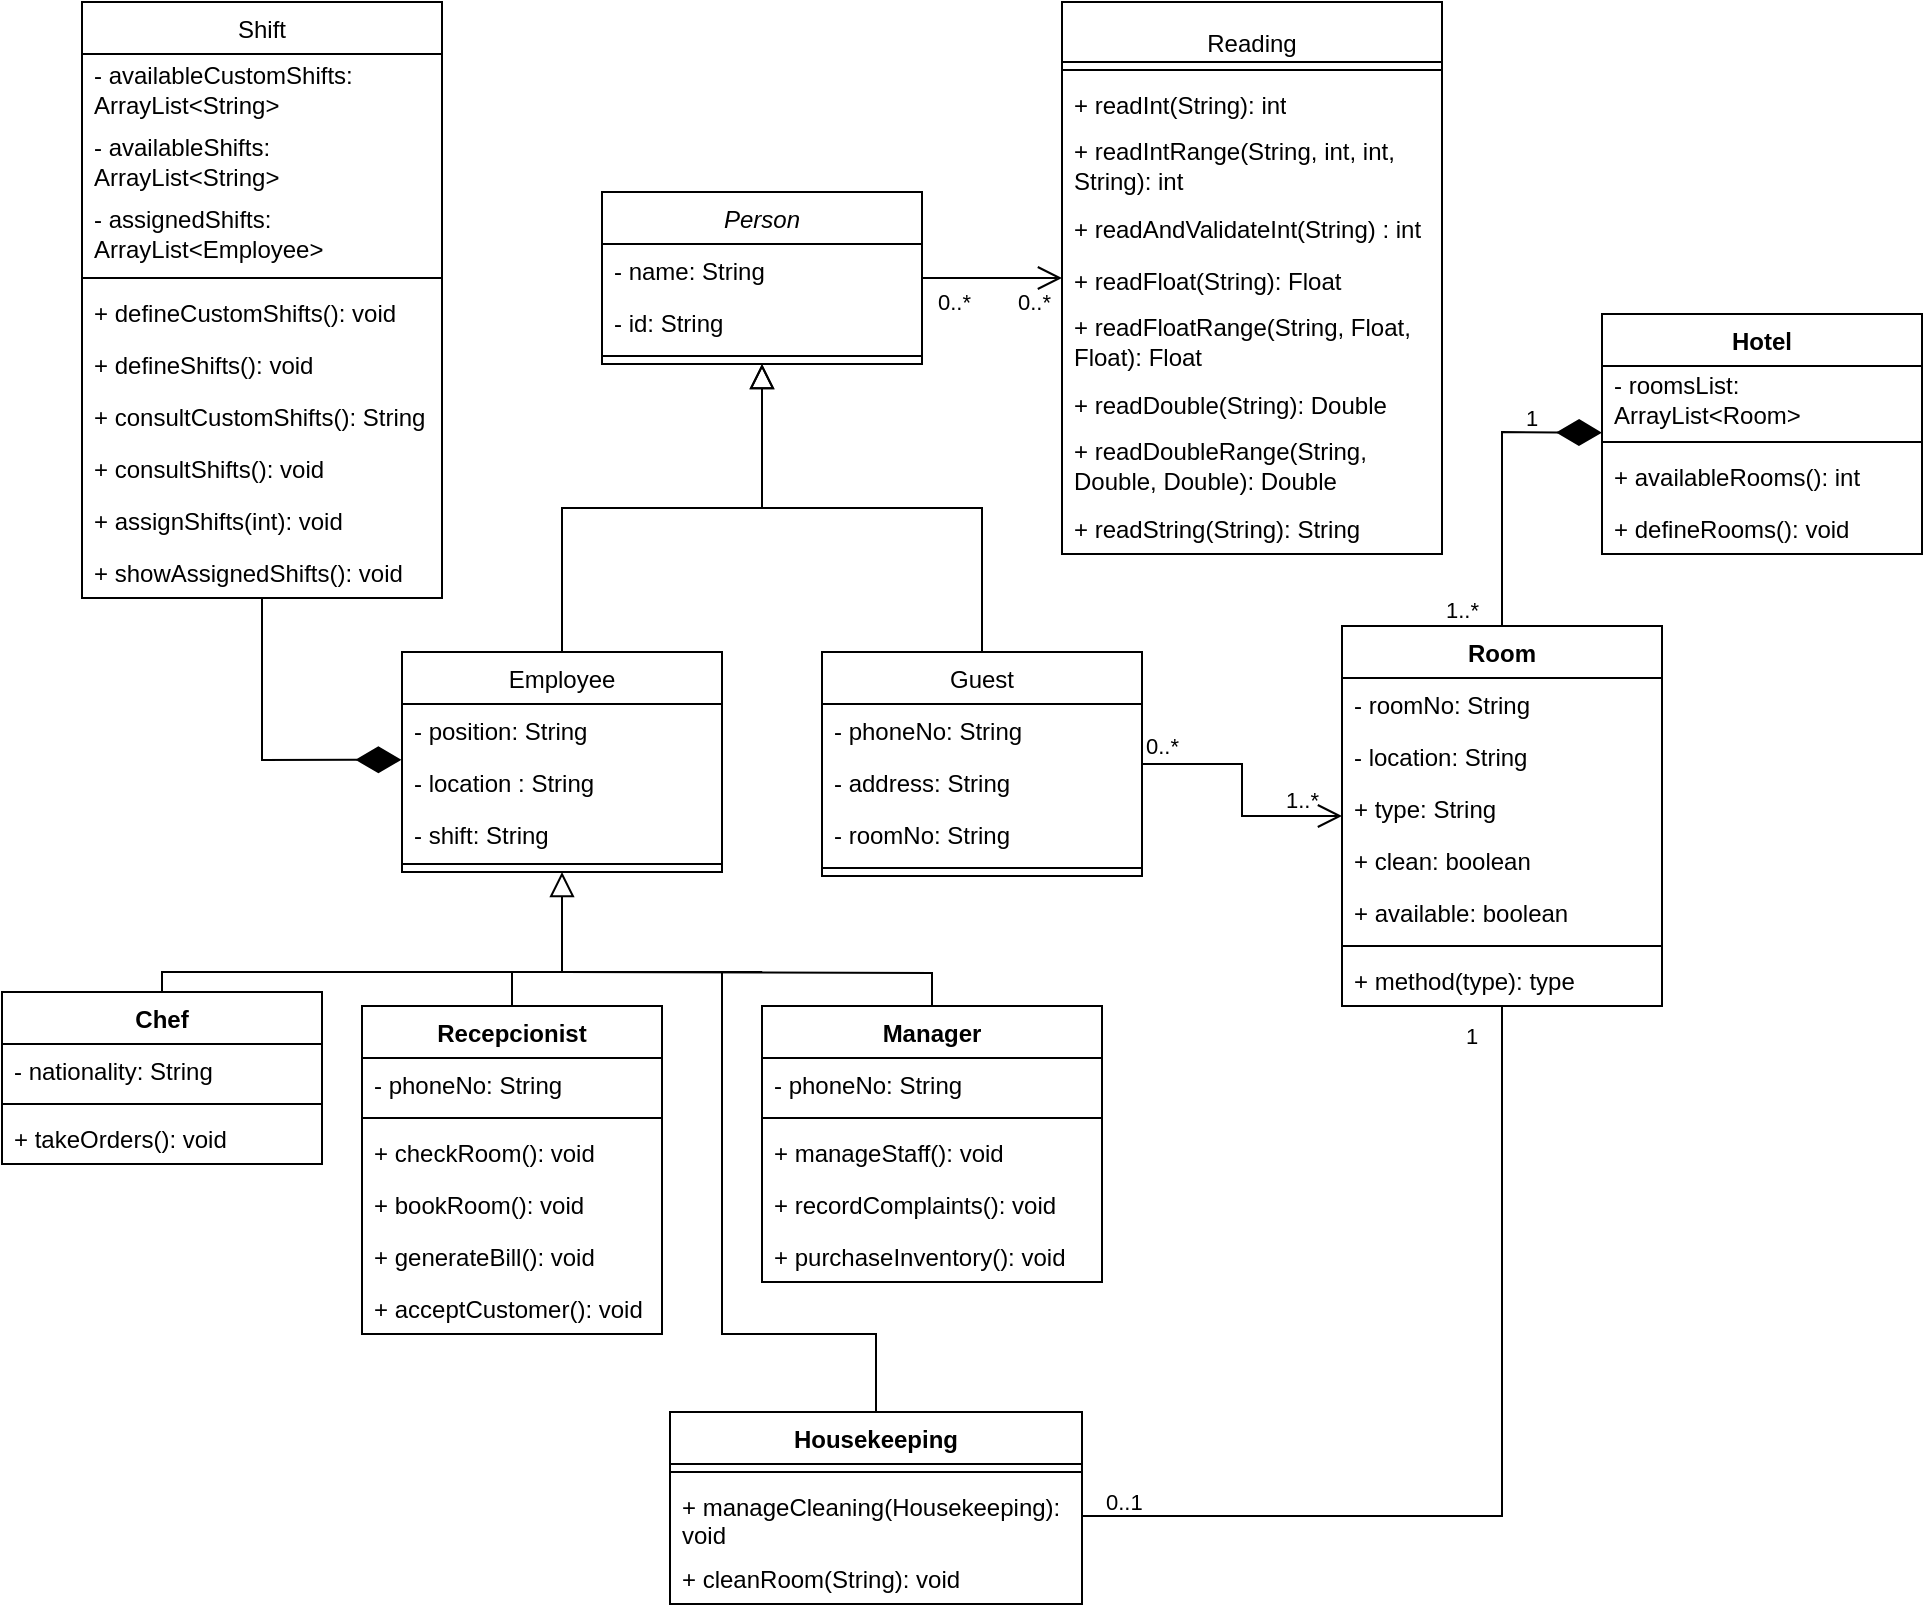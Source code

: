 <mxfile version="24.1.0" type="device">
  <diagram id="C5RBs43oDa-KdzZeNtuy" name="Page-1">
    <mxGraphModel dx="1627" dy="329" grid="1" gridSize="10" guides="1" tooltips="1" connect="1" arrows="1" fold="1" page="1" pageScale="1" pageWidth="827" pageHeight="1169" math="0" shadow="0">
      <root>
        <mxCell id="WIyWlLk6GJQsqaUBKTNV-0" />
        <mxCell id="WIyWlLk6GJQsqaUBKTNV-1" parent="WIyWlLk6GJQsqaUBKTNV-0" />
        <mxCell id="rKdaXFloPdclXVX59-gg-88" style="edgeStyle=orthogonalEdgeStyle;rounded=0;orthogonalLoop=1;jettySize=auto;html=1;endArrow=open;endFill=0;startSize=0;endSize=10;" parent="WIyWlLk6GJQsqaUBKTNV-1" source="zkfFHV4jXpPFQw0GAbJ--0" target="rKdaXFloPdclXVX59-gg-0" edge="1">
          <mxGeometry relative="1" as="geometry" />
        </mxCell>
        <mxCell id="zkfFHV4jXpPFQw0GAbJ--0" value="Person" style="swimlane;fontStyle=2;align=center;verticalAlign=top;childLayout=stackLayout;horizontal=1;startSize=26;horizontalStack=0;resizeParent=1;resizeLast=0;collapsible=1;marginBottom=0;rounded=0;shadow=0;strokeWidth=1;" parent="WIyWlLk6GJQsqaUBKTNV-1" vertex="1">
          <mxGeometry x="220" y="130" width="160" height="86" as="geometry">
            <mxRectangle x="230" y="140" width="160" height="26" as="alternateBounds" />
          </mxGeometry>
        </mxCell>
        <mxCell id="zkfFHV4jXpPFQw0GAbJ--1" value="- name: String" style="text;align=left;verticalAlign=top;spacingLeft=4;spacingRight=4;overflow=hidden;rotatable=0;points=[[0,0.5],[1,0.5]];portConstraint=eastwest;" parent="zkfFHV4jXpPFQw0GAbJ--0" vertex="1">
          <mxGeometry y="26" width="160" height="26" as="geometry" />
        </mxCell>
        <mxCell id="zkfFHV4jXpPFQw0GAbJ--2" value="- id: String" style="text;align=left;verticalAlign=top;spacingLeft=4;spacingRight=4;overflow=hidden;rotatable=0;points=[[0,0.5],[1,0.5]];portConstraint=eastwest;rounded=0;shadow=0;html=0;" parent="zkfFHV4jXpPFQw0GAbJ--0" vertex="1">
          <mxGeometry y="52" width="160" height="26" as="geometry" />
        </mxCell>
        <mxCell id="zkfFHV4jXpPFQw0GAbJ--4" value="" style="line;html=1;strokeWidth=1;align=left;verticalAlign=middle;spacingTop=-1;spacingLeft=3;spacingRight=3;rotatable=0;labelPosition=right;points=[];portConstraint=eastwest;" parent="zkfFHV4jXpPFQw0GAbJ--0" vertex="1">
          <mxGeometry y="78" width="160" height="8" as="geometry" />
        </mxCell>
        <mxCell id="zkfFHV4jXpPFQw0GAbJ--6" value="Employee" style="swimlane;fontStyle=0;align=center;verticalAlign=top;childLayout=stackLayout;horizontal=1;startSize=26;horizontalStack=0;resizeParent=1;resizeLast=0;collapsible=1;marginBottom=0;rounded=0;shadow=0;strokeWidth=1;" parent="WIyWlLk6GJQsqaUBKTNV-1" vertex="1">
          <mxGeometry x="120" y="360" width="160" height="110" as="geometry">
            <mxRectangle x="130" y="380" width="160" height="26" as="alternateBounds" />
          </mxGeometry>
        </mxCell>
        <mxCell id="zkfFHV4jXpPFQw0GAbJ--8" value="- position: String" style="text;align=left;verticalAlign=top;spacingLeft=4;spacingRight=4;overflow=hidden;rotatable=0;points=[[0,0.5],[1,0.5]];portConstraint=eastwest;rounded=0;shadow=0;html=0;" parent="zkfFHV4jXpPFQw0GAbJ--6" vertex="1">
          <mxGeometry y="26" width="160" height="26" as="geometry" />
        </mxCell>
        <mxCell id="rKdaXFloPdclXVX59-gg-34" value="- location : String" style="text;strokeColor=none;fillColor=none;align=left;verticalAlign=top;spacingLeft=4;spacingRight=4;overflow=hidden;rotatable=0;points=[[0,0.5],[1,0.5]];portConstraint=eastwest;whiteSpace=wrap;html=1;" parent="zkfFHV4jXpPFQw0GAbJ--6" vertex="1">
          <mxGeometry y="52" width="160" height="26" as="geometry" />
        </mxCell>
        <mxCell id="zkfFHV4jXpPFQw0GAbJ--7" value="- shift: String" style="text;align=left;verticalAlign=top;spacingLeft=4;spacingRight=4;overflow=hidden;rotatable=0;points=[[0,0.5],[1,0.5]];portConstraint=eastwest;" parent="zkfFHV4jXpPFQw0GAbJ--6" vertex="1">
          <mxGeometry y="78" width="160" height="24" as="geometry" />
        </mxCell>
        <mxCell id="zkfFHV4jXpPFQw0GAbJ--9" value="" style="line;html=1;strokeWidth=1;align=left;verticalAlign=middle;spacingTop=-1;spacingLeft=3;spacingRight=3;rotatable=0;labelPosition=right;points=[];portConstraint=eastwest;" parent="zkfFHV4jXpPFQw0GAbJ--6" vertex="1">
          <mxGeometry y="102" width="160" height="8" as="geometry" />
        </mxCell>
        <mxCell id="zkfFHV4jXpPFQw0GAbJ--12" value="" style="endArrow=block;endSize=10;endFill=0;shadow=0;strokeWidth=1;rounded=0;curved=0;edgeStyle=elbowEdgeStyle;elbow=vertical;" parent="WIyWlLk6GJQsqaUBKTNV-1" source="zkfFHV4jXpPFQw0GAbJ--6" target="zkfFHV4jXpPFQw0GAbJ--0" edge="1">
          <mxGeometry width="160" relative="1" as="geometry">
            <mxPoint x="200" y="203" as="sourcePoint" />
            <mxPoint x="200" y="203" as="targetPoint" />
          </mxGeometry>
        </mxCell>
        <mxCell id="rKdaXFloPdclXVX59-gg-95" style="edgeStyle=orthogonalEdgeStyle;rounded=0;orthogonalLoop=1;jettySize=auto;html=1;endArrow=open;endFill=0;startSize=0;endSize=10;" parent="WIyWlLk6GJQsqaUBKTNV-1" source="zkfFHV4jXpPFQw0GAbJ--13" target="rKdaXFloPdclXVX59-gg-89" edge="1">
          <mxGeometry relative="1" as="geometry" />
        </mxCell>
        <mxCell id="zkfFHV4jXpPFQw0GAbJ--13" value="Guest" style="swimlane;fontStyle=0;align=center;verticalAlign=top;childLayout=stackLayout;horizontal=1;startSize=26;horizontalStack=0;resizeParent=1;resizeLast=0;collapsible=1;marginBottom=0;rounded=0;shadow=0;strokeWidth=1;" parent="WIyWlLk6GJQsqaUBKTNV-1" vertex="1">
          <mxGeometry x="330" y="360" width="160" height="112" as="geometry">
            <mxRectangle x="340" y="380" width="170" height="26" as="alternateBounds" />
          </mxGeometry>
        </mxCell>
        <mxCell id="rKdaXFloPdclXVX59-gg-36" value="- phoneNo: String" style="text;strokeColor=none;fillColor=none;align=left;verticalAlign=top;spacingLeft=4;spacingRight=4;overflow=hidden;rotatable=0;points=[[0,0.5],[1,0.5]];portConstraint=eastwest;whiteSpace=wrap;html=1;" parent="zkfFHV4jXpPFQw0GAbJ--13" vertex="1">
          <mxGeometry y="26" width="160" height="26" as="geometry" />
        </mxCell>
        <mxCell id="rKdaXFloPdclXVX59-gg-39" value="- address: String" style="text;strokeColor=none;fillColor=none;align=left;verticalAlign=top;spacingLeft=4;spacingRight=4;overflow=hidden;rotatable=0;points=[[0,0.5],[1,0.5]];portConstraint=eastwest;whiteSpace=wrap;html=1;" parent="zkfFHV4jXpPFQw0GAbJ--13" vertex="1">
          <mxGeometry y="52" width="160" height="26" as="geometry" />
        </mxCell>
        <mxCell id="rKdaXFloPdclXVX59-gg-35" value="- roomNo: String" style="text;strokeColor=none;fillColor=none;align=left;verticalAlign=top;spacingLeft=4;spacingRight=4;overflow=hidden;rotatable=0;points=[[0,0.5],[1,0.5]];portConstraint=eastwest;whiteSpace=wrap;html=1;" parent="zkfFHV4jXpPFQw0GAbJ--13" vertex="1">
          <mxGeometry y="78" width="160" height="26" as="geometry" />
        </mxCell>
        <mxCell id="zkfFHV4jXpPFQw0GAbJ--15" value="" style="line;html=1;strokeWidth=1;align=left;verticalAlign=middle;spacingTop=-1;spacingLeft=3;spacingRight=3;rotatable=0;labelPosition=right;points=[];portConstraint=eastwest;" parent="zkfFHV4jXpPFQw0GAbJ--13" vertex="1">
          <mxGeometry y="104" width="160" height="8" as="geometry" />
        </mxCell>
        <mxCell id="zkfFHV4jXpPFQw0GAbJ--16" value="" style="endArrow=block;endSize=10;endFill=0;shadow=0;strokeWidth=1;rounded=0;curved=0;edgeStyle=elbowEdgeStyle;elbow=vertical;" parent="WIyWlLk6GJQsqaUBKTNV-1" source="zkfFHV4jXpPFQw0GAbJ--13" target="zkfFHV4jXpPFQw0GAbJ--0" edge="1">
          <mxGeometry width="160" relative="1" as="geometry">
            <mxPoint x="210" y="373" as="sourcePoint" />
            <mxPoint x="310" y="271" as="targetPoint" />
          </mxGeometry>
        </mxCell>
        <mxCell id="zkfFHV4jXpPFQw0GAbJ--17" value="Shift" style="swimlane;fontStyle=0;align=center;verticalAlign=top;childLayout=stackLayout;horizontal=1;startSize=26;horizontalStack=0;resizeParent=1;resizeLast=0;collapsible=1;marginBottom=0;rounded=0;shadow=0;strokeWidth=1;" parent="WIyWlLk6GJQsqaUBKTNV-1" vertex="1">
          <mxGeometry x="-40" y="35" width="180" height="298" as="geometry">
            <mxRectangle x="550" y="140" width="160" height="26" as="alternateBounds" />
          </mxGeometry>
        </mxCell>
        <mxCell id="zkfFHV4jXpPFQw0GAbJ--18" value="- availableCustomShifts: ArrayList&lt;String&gt; " style="text;align=left;verticalAlign=middle;spacingLeft=4;spacingRight=4;overflow=hidden;rotatable=0;points=[[0,0.5],[1,0.5]];portConstraint=eastwest;fillColor=none;whiteSpace=wrap;" parent="zkfFHV4jXpPFQw0GAbJ--17" vertex="1">
          <mxGeometry y="26" width="180" height="36" as="geometry" />
        </mxCell>
        <mxCell id="zkfFHV4jXpPFQw0GAbJ--19" value="- availableShifts:  ArrayList&lt;String&gt;" style="text;align=left;verticalAlign=middle;spacingLeft=4;spacingRight=4;overflow=hidden;rotatable=0;points=[[0,0.5],[1,0.5]];portConstraint=eastwest;rounded=0;shadow=0;whiteSpace=wrap;" parent="zkfFHV4jXpPFQw0GAbJ--17" vertex="1">
          <mxGeometry y="62" width="180" height="36" as="geometry" />
        </mxCell>
        <mxCell id="zkfFHV4jXpPFQw0GAbJ--20" value="- assignedShifts:  ArrayList&lt;Employee&gt;" style="text;align=left;verticalAlign=middle;spacingLeft=4;spacingRight=4;overflow=hidden;rotatable=0;points=[[0,0.5],[1,0.5]];portConstraint=eastwest;rounded=0;shadow=0;whiteSpace=wrap;" parent="zkfFHV4jXpPFQw0GAbJ--17" vertex="1">
          <mxGeometry y="98" width="180" height="36" as="geometry" />
        </mxCell>
        <mxCell id="zkfFHV4jXpPFQw0GAbJ--23" value="" style="line;html=1;strokeWidth=1;align=left;verticalAlign=middle;spacingTop=-1;spacingLeft=3;spacingRight=3;rotatable=0;labelPosition=right;points=[];portConstraint=eastwest;" parent="zkfFHV4jXpPFQw0GAbJ--17" vertex="1">
          <mxGeometry y="134" width="180" height="8" as="geometry" />
        </mxCell>
        <mxCell id="zkfFHV4jXpPFQw0GAbJ--24" value="+ defineCustomShifts(): void" style="text;align=left;verticalAlign=top;spacingLeft=4;spacingRight=4;overflow=hidden;rotatable=0;points=[[0,0.5],[1,0.5]];portConstraint=eastwest;" parent="zkfFHV4jXpPFQw0GAbJ--17" vertex="1">
          <mxGeometry y="142" width="180" height="26" as="geometry" />
        </mxCell>
        <mxCell id="zkfFHV4jXpPFQw0GAbJ--25" value="+ defineShifts(): void" style="text;align=left;verticalAlign=top;spacingLeft=4;spacingRight=4;overflow=hidden;rotatable=0;points=[[0,0.5],[1,0.5]];portConstraint=eastwest;" parent="zkfFHV4jXpPFQw0GAbJ--17" vertex="1">
          <mxGeometry y="168" width="180" height="26" as="geometry" />
        </mxCell>
        <mxCell id="rKdaXFloPdclXVX59-gg-44" value="+ consultCustomShifts(): String" style="text;align=left;verticalAlign=top;spacingLeft=4;spacingRight=4;overflow=hidden;rotatable=0;points=[[0,0.5],[1,0.5]];portConstraint=eastwest;" parent="zkfFHV4jXpPFQw0GAbJ--17" vertex="1">
          <mxGeometry y="194" width="180" height="26" as="geometry" />
        </mxCell>
        <mxCell id="rKdaXFloPdclXVX59-gg-45" value="+ consultShifts():&amp;nbsp;&lt;span style=&quot;text-wrap: nowrap;&quot;&gt;void&lt;/span&gt;" style="text;strokeColor=none;fillColor=none;align=left;verticalAlign=top;spacingLeft=4;spacingRight=4;overflow=hidden;rotatable=0;points=[[0,0.5],[1,0.5]];portConstraint=eastwest;whiteSpace=wrap;html=1;" parent="zkfFHV4jXpPFQw0GAbJ--17" vertex="1">
          <mxGeometry y="220" width="180" height="26" as="geometry" />
        </mxCell>
        <mxCell id="rKdaXFloPdclXVX59-gg-46" value="+ assignShifts(int): void" style="text;strokeColor=none;fillColor=none;align=left;verticalAlign=top;spacingLeft=4;spacingRight=4;overflow=hidden;rotatable=0;points=[[0,0.5],[1,0.5]];portConstraint=eastwest;whiteSpace=wrap;html=1;" parent="zkfFHV4jXpPFQw0GAbJ--17" vertex="1">
          <mxGeometry y="246" width="180" height="26" as="geometry" />
        </mxCell>
        <mxCell id="rKdaXFloPdclXVX59-gg-47" value="+ showAssignedShifts(): void" style="text;strokeColor=none;fillColor=none;align=left;verticalAlign=top;spacingLeft=4;spacingRight=4;overflow=hidden;rotatable=0;points=[[0,0.5],[1,0.5]];portConstraint=eastwest;whiteSpace=wrap;html=1;" parent="zkfFHV4jXpPFQw0GAbJ--17" vertex="1">
          <mxGeometry y="272" width="180" height="26" as="geometry" />
        </mxCell>
        <mxCell id="rKdaXFloPdclXVX59-gg-0" value="Reading" style="swimlane;fontStyle=0;childLayout=stackLayout;horizontal=1;startSize=30;fillColor=none;horizontalStack=0;resizeParent=1;resizeParentMax=0;resizeLast=0;collapsible=1;marginBottom=0;whiteSpace=wrap;html=1;verticalAlign=bottom;" parent="WIyWlLk6GJQsqaUBKTNV-1" vertex="1">
          <mxGeometry x="450" y="35" width="190" height="276" as="geometry">
            <mxRectangle x="30" y="120" width="90" height="30" as="alternateBounds" />
          </mxGeometry>
        </mxCell>
        <mxCell id="rKdaXFloPdclXVX59-gg-11" value="" style="line;strokeWidth=1;fillColor=none;align=left;verticalAlign=middle;spacingTop=-1;spacingLeft=3;spacingRight=3;rotatable=0;labelPosition=right;points=[];portConstraint=eastwest;strokeColor=inherit;" parent="rKdaXFloPdclXVX59-gg-0" vertex="1">
          <mxGeometry y="30" width="190" height="8" as="geometry" />
        </mxCell>
        <mxCell id="rKdaXFloPdclXVX59-gg-8" value="+ readInt(String): int" style="text;strokeColor=none;fillColor=none;align=left;verticalAlign=top;spacingLeft=4;spacingRight=4;overflow=hidden;rotatable=0;points=[[0,0.5],[1,0.5]];portConstraint=eastwest;whiteSpace=wrap;html=1;" parent="rKdaXFloPdclXVX59-gg-0" vertex="1">
          <mxGeometry y="38" width="190" height="26" as="geometry" />
        </mxCell>
        <mxCell id="rKdaXFloPdclXVX59-gg-10" value="+ readIntRange(String, int, int, String): int" style="text;strokeColor=none;fillColor=none;align=left;verticalAlign=middle;spacingLeft=4;spacingRight=4;overflow=hidden;rotatable=0;points=[[0,0.5],[1,0.5]];portConstraint=eastwest;whiteSpace=wrap;html=1;" parent="rKdaXFloPdclXVX59-gg-0" vertex="1">
          <mxGeometry y="64" width="190" height="36" as="geometry" />
        </mxCell>
        <mxCell id="rKdaXFloPdclXVX59-gg-13" value="+ readAndValidateInt(String) : int" style="text;strokeColor=none;fillColor=none;align=left;verticalAlign=top;spacingLeft=4;spacingRight=4;overflow=hidden;rotatable=0;points=[[0,0.5],[1,0.5]];portConstraint=eastwest;whiteSpace=wrap;html=1;" parent="rKdaXFloPdclXVX59-gg-0" vertex="1">
          <mxGeometry y="100" width="190" height="26" as="geometry" />
        </mxCell>
        <mxCell id="rKdaXFloPdclXVX59-gg-17" value="+ readFloat(String): Float" style="text;strokeColor=none;fillColor=none;align=left;verticalAlign=top;spacingLeft=4;spacingRight=4;overflow=hidden;rotatable=0;points=[[0,0.5],[1,0.5]];portConstraint=eastwest;whiteSpace=wrap;html=1;" parent="rKdaXFloPdclXVX59-gg-0" vertex="1">
          <mxGeometry y="126" width="190" height="26" as="geometry" />
        </mxCell>
        <mxCell id="rKdaXFloPdclXVX59-gg-12" value="+ readFloatRange(String, Float, Float): Float" style="text;strokeColor=none;fillColor=none;align=left;verticalAlign=middle;spacingLeft=4;spacingRight=4;overflow=hidden;rotatable=0;points=[[0,0.5],[1,0.5]];portConstraint=eastwest;whiteSpace=wrap;html=1;" parent="rKdaXFloPdclXVX59-gg-0" vertex="1">
          <mxGeometry y="152" width="190" height="36" as="geometry" />
        </mxCell>
        <mxCell id="rKdaXFloPdclXVX59-gg-18" value="+ readDouble(String): Double" style="text;strokeColor=none;fillColor=none;align=left;verticalAlign=top;spacingLeft=4;spacingRight=4;overflow=hidden;rotatable=0;points=[[0,0.5],[1,0.5]];portConstraint=eastwest;whiteSpace=wrap;html=1;" parent="rKdaXFloPdclXVX59-gg-0" vertex="1">
          <mxGeometry y="188" width="190" height="26" as="geometry" />
        </mxCell>
        <mxCell id="rKdaXFloPdclXVX59-gg-19" value="+ readDoubleRange(String, Double, Double): Double" style="text;strokeColor=none;fillColor=none;align=left;verticalAlign=middle;spacingLeft=4;spacingRight=4;overflow=hidden;rotatable=0;points=[[0,0.5],[1,0.5]];portConstraint=eastwest;whiteSpace=wrap;html=1;" parent="rKdaXFloPdclXVX59-gg-0" vertex="1">
          <mxGeometry y="214" width="190" height="36" as="geometry" />
        </mxCell>
        <mxCell id="rKdaXFloPdclXVX59-gg-20" value="+ readString(String): String" style="text;strokeColor=none;fillColor=none;align=left;verticalAlign=top;spacingLeft=4;spacingRight=4;overflow=hidden;rotatable=0;points=[[0,0.5],[1,0.5]];portConstraint=eastwest;whiteSpace=wrap;html=1;" parent="rKdaXFloPdclXVX59-gg-0" vertex="1">
          <mxGeometry y="250" width="190" height="26" as="geometry" />
        </mxCell>
        <mxCell id="rKdaXFloPdclXVX59-gg-41" value="" style="endArrow=diamondThin;endFill=1;endSize=20;html=1;rounded=0;entryX=-0.002;entryY=1.073;entryDx=0;entryDy=0;entryPerimeter=0;" parent="WIyWlLk6GJQsqaUBKTNV-1" source="zkfFHV4jXpPFQw0GAbJ--17" target="zkfFHV4jXpPFQw0GAbJ--8" edge="1">
          <mxGeometry width="160" relative="1" as="geometry">
            <mxPoint x="419" y="120" as="sourcePoint" />
            <mxPoint x="401" y="237" as="targetPoint" />
            <Array as="points">
              <mxPoint x="50" y="414" />
            </Array>
          </mxGeometry>
        </mxCell>
        <mxCell id="rKdaXFloPdclXVX59-gg-67" style="edgeStyle=orthogonalEdgeStyle;rounded=0;orthogonalLoop=1;jettySize=auto;html=1;endArrow=none;endFill=0;exitX=0.5;exitY=0;exitDx=0;exitDy=0;" parent="WIyWlLk6GJQsqaUBKTNV-1" source="rKdaXFloPdclXVX59-gg-48" edge="1">
          <mxGeometry relative="1" as="geometry">
            <mxPoint x="200" y="520" as="targetPoint" />
            <Array as="points">
              <mxPoint y="520" />
            </Array>
          </mxGeometry>
        </mxCell>
        <mxCell id="rKdaXFloPdclXVX59-gg-48" value="Chef" style="swimlane;fontStyle=1;align=center;verticalAlign=top;childLayout=stackLayout;horizontal=1;startSize=26;horizontalStack=0;resizeParent=1;resizeParentMax=0;resizeLast=0;collapsible=1;marginBottom=0;whiteSpace=wrap;html=1;" parent="WIyWlLk6GJQsqaUBKTNV-1" vertex="1">
          <mxGeometry x="-80" y="530" width="160" height="86" as="geometry" />
        </mxCell>
        <mxCell id="rKdaXFloPdclXVX59-gg-49" value="- nationality: String" style="text;strokeColor=none;fillColor=none;align=left;verticalAlign=top;spacingLeft=4;spacingRight=4;overflow=hidden;rotatable=0;points=[[0,0.5],[1,0.5]];portConstraint=eastwest;whiteSpace=wrap;html=1;" parent="rKdaXFloPdclXVX59-gg-48" vertex="1">
          <mxGeometry y="26" width="160" height="26" as="geometry" />
        </mxCell>
        <mxCell id="rKdaXFloPdclXVX59-gg-50" value="" style="line;strokeWidth=1;fillColor=none;align=left;verticalAlign=middle;spacingTop=-1;spacingLeft=3;spacingRight=3;rotatable=0;labelPosition=right;points=[];portConstraint=eastwest;strokeColor=inherit;" parent="rKdaXFloPdclXVX59-gg-48" vertex="1">
          <mxGeometry y="52" width="160" height="8" as="geometry" />
        </mxCell>
        <mxCell id="rKdaXFloPdclXVX59-gg-51" value="+ takeOrders(): void" style="text;strokeColor=none;fillColor=none;align=left;verticalAlign=top;spacingLeft=4;spacingRight=4;overflow=hidden;rotatable=0;points=[[0,0.5],[1,0.5]];portConstraint=eastwest;whiteSpace=wrap;html=1;" parent="rKdaXFloPdclXVX59-gg-48" vertex="1">
          <mxGeometry y="60" width="160" height="26" as="geometry" />
        </mxCell>
        <mxCell id="rKdaXFloPdclXVX59-gg-52" value="Housekeeping" style="swimlane;fontStyle=1;align=center;verticalAlign=top;childLayout=stackLayout;horizontal=1;startSize=26;horizontalStack=0;resizeParent=1;resizeParentMax=0;resizeLast=0;collapsible=1;marginBottom=0;whiteSpace=wrap;html=1;" parent="WIyWlLk6GJQsqaUBKTNV-1" vertex="1">
          <mxGeometry x="254" y="740" width="206" height="96" as="geometry" />
        </mxCell>
        <mxCell id="rKdaXFloPdclXVX59-gg-54" value="" style="line;strokeWidth=1;fillColor=none;align=left;verticalAlign=middle;spacingTop=-1;spacingLeft=3;spacingRight=3;rotatable=0;labelPosition=right;points=[];portConstraint=eastwest;strokeColor=inherit;" parent="rKdaXFloPdclXVX59-gg-52" vertex="1">
          <mxGeometry y="26" width="206" height="8" as="geometry" />
        </mxCell>
        <mxCell id="v0qUassG2nzmkQ5IIfUO-0" value="+ manageCleaning(Housekeeping): void" style="text;strokeColor=none;fillColor=none;align=left;verticalAlign=top;spacingLeft=4;spacingRight=4;overflow=hidden;rotatable=0;points=[[0,0.5],[1,0.5]];portConstraint=eastwest;whiteSpace=wrap;html=1;" parent="rKdaXFloPdclXVX59-gg-52" vertex="1">
          <mxGeometry y="34" width="206" height="36" as="geometry" />
        </mxCell>
        <mxCell id="rKdaXFloPdclXVX59-gg-55" value="+ cleanRoom(String): void" style="text;strokeColor=none;fillColor=none;align=left;verticalAlign=top;spacingLeft=4;spacingRight=4;overflow=hidden;rotatable=0;points=[[0,0.5],[1,0.5]];portConstraint=eastwest;whiteSpace=wrap;html=1;" parent="rKdaXFloPdclXVX59-gg-52" vertex="1">
          <mxGeometry y="70" width="206" height="26" as="geometry" />
        </mxCell>
        <mxCell id="rKdaXFloPdclXVX59-gg-56" value="Manager" style="swimlane;fontStyle=1;align=center;verticalAlign=top;childLayout=stackLayout;horizontal=1;startSize=26;horizontalStack=0;resizeParent=1;resizeParentMax=0;resizeLast=0;collapsible=1;marginBottom=0;whiteSpace=wrap;html=1;" parent="WIyWlLk6GJQsqaUBKTNV-1" vertex="1">
          <mxGeometry x="300" y="537" width="170" height="138" as="geometry" />
        </mxCell>
        <mxCell id="rKdaXFloPdclXVX59-gg-57" value="- phoneNo: String" style="text;strokeColor=none;fillColor=none;align=left;verticalAlign=top;spacingLeft=4;spacingRight=4;overflow=hidden;rotatable=0;points=[[0,0.5],[1,0.5]];portConstraint=eastwest;whiteSpace=wrap;html=1;" parent="rKdaXFloPdclXVX59-gg-56" vertex="1">
          <mxGeometry y="26" width="170" height="26" as="geometry" />
        </mxCell>
        <mxCell id="rKdaXFloPdclXVX59-gg-58" value="" style="line;strokeWidth=1;fillColor=none;align=left;verticalAlign=middle;spacingTop=-1;spacingLeft=3;spacingRight=3;rotatable=0;labelPosition=right;points=[];portConstraint=eastwest;strokeColor=inherit;" parent="rKdaXFloPdclXVX59-gg-56" vertex="1">
          <mxGeometry y="52" width="170" height="8" as="geometry" />
        </mxCell>
        <mxCell id="rKdaXFloPdclXVX59-gg-59" value="+ manageStaff(): void" style="text;strokeColor=none;fillColor=none;align=left;verticalAlign=top;spacingLeft=4;spacingRight=4;overflow=hidden;rotatable=0;points=[[0,0.5],[1,0.5]];portConstraint=eastwest;whiteSpace=wrap;html=1;" parent="rKdaXFloPdclXVX59-gg-56" vertex="1">
          <mxGeometry y="60" width="170" height="26" as="geometry" />
        </mxCell>
        <mxCell id="rKdaXFloPdclXVX59-gg-83" value="+ recordComplaints(): void" style="text;strokeColor=none;fillColor=none;align=left;verticalAlign=top;spacingLeft=4;spacingRight=4;overflow=hidden;rotatable=0;points=[[0,0.5],[1,0.5]];portConstraint=eastwest;whiteSpace=wrap;html=1;" parent="rKdaXFloPdclXVX59-gg-56" vertex="1">
          <mxGeometry y="86" width="170" height="26" as="geometry" />
        </mxCell>
        <mxCell id="rKdaXFloPdclXVX59-gg-84" value="+ purchaseInventory(): void" style="text;strokeColor=none;fillColor=none;align=left;verticalAlign=top;spacingLeft=4;spacingRight=4;overflow=hidden;rotatable=0;points=[[0,0.5],[1,0.5]];portConstraint=eastwest;whiteSpace=wrap;html=1;" parent="rKdaXFloPdclXVX59-gg-56" vertex="1">
          <mxGeometry y="112" width="170" height="26" as="geometry" />
        </mxCell>
        <mxCell id="rKdaXFloPdclXVX59-gg-63" value="" style="endArrow=none;html=1;edgeStyle=orthogonalEdgeStyle;rounded=0;entryX=0.5;entryY=0;entryDx=0;entryDy=0;exitX=0.5;exitY=1;exitDx=0;exitDy=0;startArrow=block;startFill=0;endSize=0;jumpSize=6;startSize=10;" parent="WIyWlLk6GJQsqaUBKTNV-1" source="zkfFHV4jXpPFQw0GAbJ--6" target="rKdaXFloPdclXVX59-gg-52" edge="1">
          <mxGeometry relative="1" as="geometry">
            <mxPoint x="200" y="460" as="sourcePoint" />
            <mxPoint x="360" y="460" as="targetPoint" />
            <Array as="points">
              <mxPoint x="200" y="520" />
              <mxPoint x="280" y="520" />
              <mxPoint x="280" y="701" />
            </Array>
          </mxGeometry>
        </mxCell>
        <mxCell id="rKdaXFloPdclXVX59-gg-66" value="" style="endArrow=none;html=1;edgeStyle=orthogonalEdgeStyle;rounded=0;entryX=0.5;entryY=0;entryDx=0;entryDy=0;" parent="WIyWlLk6GJQsqaUBKTNV-1" target="rKdaXFloPdclXVX59-gg-56" edge="1">
          <mxGeometry relative="1" as="geometry">
            <mxPoint x="200" y="520" as="sourcePoint" />
            <mxPoint x="350" y="580" as="targetPoint" />
          </mxGeometry>
        </mxCell>
        <mxCell id="rKdaXFloPdclXVX59-gg-77" style="edgeStyle=orthogonalEdgeStyle;rounded=0;orthogonalLoop=1;jettySize=auto;html=1;exitX=0.5;exitY=0;exitDx=0;exitDy=0;endArrow=none;endFill=0;" parent="WIyWlLk6GJQsqaUBKTNV-1" source="rKdaXFloPdclXVX59-gg-69" edge="1">
          <mxGeometry relative="1" as="geometry">
            <mxPoint x="300.111" y="520" as="targetPoint" />
            <Array as="points">
              <mxPoint x="175" y="520" />
            </Array>
          </mxGeometry>
        </mxCell>
        <mxCell id="rKdaXFloPdclXVX59-gg-69" value="Recepcionist" style="swimlane;fontStyle=1;align=center;verticalAlign=top;childLayout=stackLayout;horizontal=1;startSize=26;horizontalStack=0;resizeParent=1;resizeParentMax=0;resizeLast=0;collapsible=1;marginBottom=0;whiteSpace=wrap;html=1;" parent="WIyWlLk6GJQsqaUBKTNV-1" vertex="1">
          <mxGeometry x="100" y="537" width="150" height="164" as="geometry" />
        </mxCell>
        <mxCell id="rKdaXFloPdclXVX59-gg-70" value="- phoneNo: String" style="text;strokeColor=none;fillColor=none;align=left;verticalAlign=top;spacingLeft=4;spacingRight=4;overflow=hidden;rotatable=0;points=[[0,0.5],[1,0.5]];portConstraint=eastwest;whiteSpace=wrap;html=1;" parent="rKdaXFloPdclXVX59-gg-69" vertex="1">
          <mxGeometry y="26" width="150" height="26" as="geometry" />
        </mxCell>
        <mxCell id="rKdaXFloPdclXVX59-gg-71" value="" style="line;strokeWidth=1;fillColor=none;align=left;verticalAlign=middle;spacingTop=-1;spacingLeft=3;spacingRight=3;rotatable=0;labelPosition=right;points=[];portConstraint=eastwest;strokeColor=inherit;" parent="rKdaXFloPdclXVX59-gg-69" vertex="1">
          <mxGeometry y="52" width="150" height="8" as="geometry" />
        </mxCell>
        <mxCell id="rKdaXFloPdclXVX59-gg-72" value="+ checkRoom(): void" style="text;strokeColor=none;fillColor=none;align=left;verticalAlign=top;spacingLeft=4;spacingRight=4;overflow=hidden;rotatable=0;points=[[0,0.5],[1,0.5]];portConstraint=eastwest;whiteSpace=wrap;html=1;" parent="rKdaXFloPdclXVX59-gg-69" vertex="1">
          <mxGeometry y="60" width="150" height="26" as="geometry" />
        </mxCell>
        <mxCell id="rKdaXFloPdclXVX59-gg-78" value="+ bookRoom(): void" style="text;strokeColor=none;fillColor=none;align=left;verticalAlign=top;spacingLeft=4;spacingRight=4;overflow=hidden;rotatable=0;points=[[0,0.5],[1,0.5]];portConstraint=eastwest;whiteSpace=wrap;html=1;" parent="rKdaXFloPdclXVX59-gg-69" vertex="1">
          <mxGeometry y="86" width="150" height="26" as="geometry" />
        </mxCell>
        <mxCell id="rKdaXFloPdclXVX59-gg-80" value="+ generateBill(): void" style="text;strokeColor=none;fillColor=none;align=left;verticalAlign=top;spacingLeft=4;spacingRight=4;overflow=hidden;rotatable=0;points=[[0,0.5],[1,0.5]];portConstraint=eastwest;whiteSpace=wrap;html=1;" parent="rKdaXFloPdclXVX59-gg-69" vertex="1">
          <mxGeometry y="112" width="150" height="26" as="geometry" />
        </mxCell>
        <mxCell id="rKdaXFloPdclXVX59-gg-79" value="+ acceptCustomer(): void" style="text;strokeColor=none;fillColor=none;align=left;verticalAlign=top;spacingLeft=4;spacingRight=4;overflow=hidden;rotatable=0;points=[[0,0.5],[1,0.5]];portConstraint=eastwest;whiteSpace=wrap;html=1;" parent="rKdaXFloPdclXVX59-gg-69" vertex="1">
          <mxGeometry y="138" width="150" height="26" as="geometry" />
        </mxCell>
        <mxCell id="rKdaXFloPdclXVX59-gg-89" value="Room" style="swimlane;fontStyle=1;align=center;verticalAlign=top;childLayout=stackLayout;horizontal=1;startSize=26;horizontalStack=0;resizeParent=1;resizeParentMax=0;resizeLast=0;collapsible=1;marginBottom=0;whiteSpace=wrap;html=1;" parent="WIyWlLk6GJQsqaUBKTNV-1" vertex="1">
          <mxGeometry x="590" y="347" width="160" height="190" as="geometry" />
        </mxCell>
        <mxCell id="rKdaXFloPdclXVX59-gg-90" value="- roomNo: String" style="text;strokeColor=none;fillColor=none;align=left;verticalAlign=top;spacingLeft=4;spacingRight=4;overflow=hidden;rotatable=0;points=[[0,0.5],[1,0.5]];portConstraint=eastwest;whiteSpace=wrap;html=1;" parent="rKdaXFloPdclXVX59-gg-89" vertex="1">
          <mxGeometry y="26" width="160" height="26" as="geometry" />
        </mxCell>
        <mxCell id="rKdaXFloPdclXVX59-gg-94" value="- location: String" style="text;strokeColor=none;fillColor=none;align=left;verticalAlign=top;spacingLeft=4;spacingRight=4;overflow=hidden;rotatable=0;points=[[0,0.5],[1,0.5]];portConstraint=eastwest;whiteSpace=wrap;html=1;" parent="rKdaXFloPdclXVX59-gg-89" vertex="1">
          <mxGeometry y="52" width="160" height="26" as="geometry" />
        </mxCell>
        <mxCell id="rKdaXFloPdclXVX59-gg-104" value="+ type: String" style="text;strokeColor=none;fillColor=none;align=left;verticalAlign=top;spacingLeft=4;spacingRight=4;overflow=hidden;rotatable=0;points=[[0,0.5],[1,0.5]];portConstraint=eastwest;whiteSpace=wrap;html=1;" parent="rKdaXFloPdclXVX59-gg-89" vertex="1">
          <mxGeometry y="78" width="160" height="26" as="geometry" />
        </mxCell>
        <mxCell id="rKdaXFloPdclXVX59-gg-105" value="+ clean: boolean" style="text;strokeColor=none;fillColor=none;align=left;verticalAlign=top;spacingLeft=4;spacingRight=4;overflow=hidden;rotatable=0;points=[[0,0.5],[1,0.5]];portConstraint=eastwest;whiteSpace=wrap;html=1;" parent="rKdaXFloPdclXVX59-gg-89" vertex="1">
          <mxGeometry y="104" width="160" height="26" as="geometry" />
        </mxCell>
        <mxCell id="rKdaXFloPdclXVX59-gg-93" value="+ available: boolean" style="text;strokeColor=none;fillColor=none;align=left;verticalAlign=top;spacingLeft=4;spacingRight=4;overflow=hidden;rotatable=0;points=[[0,0.5],[1,0.5]];portConstraint=eastwest;whiteSpace=wrap;html=1;" parent="rKdaXFloPdclXVX59-gg-89" vertex="1">
          <mxGeometry y="130" width="160" height="26" as="geometry" />
        </mxCell>
        <mxCell id="rKdaXFloPdclXVX59-gg-91" value="" style="line;strokeWidth=1;fillColor=none;align=left;verticalAlign=middle;spacingTop=-1;spacingLeft=3;spacingRight=3;rotatable=0;labelPosition=right;points=[];portConstraint=eastwest;strokeColor=inherit;" parent="rKdaXFloPdclXVX59-gg-89" vertex="1">
          <mxGeometry y="156" width="160" height="8" as="geometry" />
        </mxCell>
        <mxCell id="rKdaXFloPdclXVX59-gg-92" value="+ method(type): type" style="text;strokeColor=none;fillColor=none;align=left;verticalAlign=top;spacingLeft=4;spacingRight=4;overflow=hidden;rotatable=0;points=[[0,0.5],[1,0.5]];portConstraint=eastwest;whiteSpace=wrap;html=1;" parent="rKdaXFloPdclXVX59-gg-89" vertex="1">
          <mxGeometry y="164" width="160" height="26" as="geometry" />
        </mxCell>
        <mxCell id="rKdaXFloPdclXVX59-gg-97" value="Hotel" style="swimlane;fontStyle=1;align=center;verticalAlign=top;childLayout=stackLayout;horizontal=1;startSize=26;horizontalStack=0;resizeParent=1;resizeParentMax=0;resizeLast=0;collapsible=1;marginBottom=0;whiteSpace=wrap;html=1;" parent="WIyWlLk6GJQsqaUBKTNV-1" vertex="1">
          <mxGeometry x="720" y="191" width="160" height="120" as="geometry" />
        </mxCell>
        <mxCell id="rKdaXFloPdclXVX59-gg-98" value="- roomsList: ArrayList&amp;lt;Room&amp;gt;&amp;nbsp;" style="text;strokeColor=none;fillColor=none;align=left;verticalAlign=middle;spacingLeft=4;spacingRight=4;overflow=hidden;rotatable=0;points=[[0,0.5],[1,0.5]];portConstraint=eastwest;whiteSpace=wrap;html=1;" parent="rKdaXFloPdclXVX59-gg-97" vertex="1">
          <mxGeometry y="26" width="160" height="34" as="geometry" />
        </mxCell>
        <mxCell id="rKdaXFloPdclXVX59-gg-99" value="" style="line;strokeWidth=1;fillColor=none;align=left;verticalAlign=middle;spacingTop=-1;spacingLeft=3;spacingRight=3;rotatable=0;labelPosition=right;points=[];portConstraint=eastwest;strokeColor=inherit;" parent="rKdaXFloPdclXVX59-gg-97" vertex="1">
          <mxGeometry y="60" width="160" height="8" as="geometry" />
        </mxCell>
        <mxCell id="rKdaXFloPdclXVX59-gg-103" value="+ availableRooms(): int" style="text;strokeColor=none;fillColor=none;align=left;verticalAlign=top;spacingLeft=4;spacingRight=4;overflow=hidden;rotatable=0;points=[[0,0.5],[1,0.5]];portConstraint=eastwest;whiteSpace=wrap;html=1;" parent="rKdaXFloPdclXVX59-gg-97" vertex="1">
          <mxGeometry y="68" width="160" height="26" as="geometry" />
        </mxCell>
        <mxCell id="rKdaXFloPdclXVX59-gg-100" value="+ defineRooms(): void" style="text;strokeColor=none;fillColor=none;align=left;verticalAlign=top;spacingLeft=4;spacingRight=4;overflow=hidden;rotatable=0;points=[[0,0.5],[1,0.5]];portConstraint=eastwest;whiteSpace=wrap;html=1;" parent="rKdaXFloPdclXVX59-gg-97" vertex="1">
          <mxGeometry y="94" width="160" height="26" as="geometry" />
        </mxCell>
        <mxCell id="rKdaXFloPdclXVX59-gg-102" value="" style="endArrow=diamondThin;endFill=1;endSize=20;html=1;rounded=0;exitX=0.5;exitY=0;exitDx=0;exitDy=0;" parent="WIyWlLk6GJQsqaUBKTNV-1" source="rKdaXFloPdclXVX59-gg-89" target="rKdaXFloPdclXVX59-gg-97" edge="1">
          <mxGeometry width="160" relative="1" as="geometry">
            <mxPoint x="790" y="340" as="sourcePoint" />
            <mxPoint x="950" y="340" as="targetPoint" />
            <Array as="points">
              <mxPoint x="670" y="250" />
            </Array>
          </mxGeometry>
        </mxCell>
        <mxCell id="rKdaXFloPdclXVX59-gg-109" value="1" style="edgeLabel;resizable=0;html=1;align=left;verticalAlign=bottom;labelBackgroundColor=none;" parent="WIyWlLk6GJQsqaUBKTNV-1" connectable="0" vertex="1">
          <mxGeometry x="680.0" y="251" as="geometry" />
        </mxCell>
        <mxCell id="rKdaXFloPdclXVX59-gg-110" value="1..*" style="edgeLabel;resizable=0;html=1;align=left;verticalAlign=bottom;labelBackgroundColor=none;" parent="WIyWlLk6GJQsqaUBKTNV-1" connectable="0" vertex="1">
          <mxGeometry x="640.0" y="347" as="geometry" />
        </mxCell>
        <mxCell id="rKdaXFloPdclXVX59-gg-113" style="edgeStyle=orthogonalEdgeStyle;rounded=0;orthogonalLoop=1;jettySize=auto;html=1;endArrow=none;endFill=0;exitX=1;exitY=0.5;exitDx=0;exitDy=0;" parent="WIyWlLk6GJQsqaUBKTNV-1" source="v0qUassG2nzmkQ5IIfUO-0" target="rKdaXFloPdclXVX59-gg-89" edge="1">
          <mxGeometry relative="1" as="geometry" />
        </mxCell>
        <mxCell id="rKdaXFloPdclXVX59-gg-114" value="0..*" style="edgeLabel;resizable=0;html=1;align=left;verticalAlign=bottom;labelBackgroundColor=none;" parent="WIyWlLk6GJQsqaUBKTNV-1" connectable="0" vertex="1">
          <mxGeometry x="490.0" y="415" as="geometry" />
        </mxCell>
        <mxCell id="rKdaXFloPdclXVX59-gg-115" value="1..*" style="edgeLabel;resizable=0;html=1;align=left;verticalAlign=bottom;labelBackgroundColor=none;" parent="WIyWlLk6GJQsqaUBKTNV-1" connectable="0" vertex="1">
          <mxGeometry x="560.0" y="442" as="geometry" />
        </mxCell>
        <mxCell id="rKdaXFloPdclXVX59-gg-116" value="0..1" style="edgeLabel;resizable=0;html=1;align=left;verticalAlign=bottom;labelBackgroundColor=none;" parent="WIyWlLk6GJQsqaUBKTNV-1" connectable="0" vertex="1">
          <mxGeometry x="470.0" y="793" as="geometry" />
        </mxCell>
        <mxCell id="rKdaXFloPdclXVX59-gg-117" value="1" style="edgeLabel;resizable=0;html=1;align=left;verticalAlign=bottom;labelBackgroundColor=none;" parent="WIyWlLk6GJQsqaUBKTNV-1" connectable="0" vertex="1">
          <mxGeometry x="650.0" y="560" as="geometry" />
        </mxCell>
        <mxCell id="SCCpibuGfQsKM6KUZBpz-0" value="0..*" style="edgeLabel;resizable=0;html=1;align=left;verticalAlign=bottom;labelBackgroundColor=none;" connectable="0" vertex="1" parent="WIyWlLk6GJQsqaUBKTNV-1">
          <mxGeometry x="440.0" y="333" as="geometry">
            <mxPoint x="-14" y="-140" as="offset" />
          </mxGeometry>
        </mxCell>
        <mxCell id="SCCpibuGfQsKM6KUZBpz-1" value="0..*" style="edgeLabel;resizable=0;html=1;align=left;verticalAlign=bottom;labelBackgroundColor=none;" connectable="0" vertex="1" parent="WIyWlLk6GJQsqaUBKTNV-1">
          <mxGeometry x="400.0" y="333" as="geometry">
            <mxPoint x="-14" y="-140" as="offset" />
          </mxGeometry>
        </mxCell>
      </root>
    </mxGraphModel>
  </diagram>
</mxfile>
